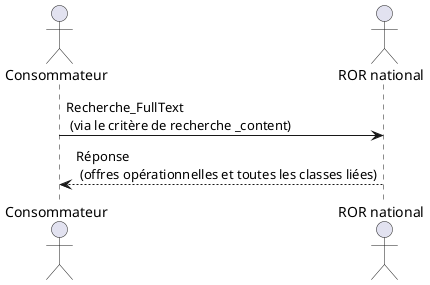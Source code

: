 @startuml recherche_offre_fulltext
actor "Consommateur" as C
actor "ROR national" as ROR
C -> ROR : Recherche_FullText \n (via le critère de recherche _content)
ROR --> C : Réponse \n (offres opérationnelles et toutes les classes liées)
@enduml
